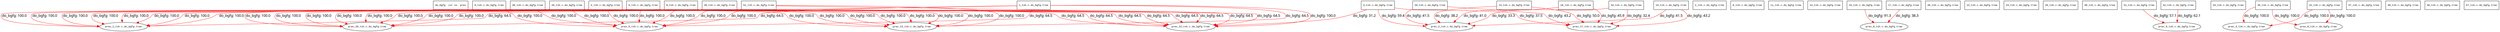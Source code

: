 digraph AST {
  graph [fontname="Times New Roman",fontsize=10];
  node  [fontname="Courier New",fontsize=10];
  edge  [fontname="Times New Roman",fontsize=10];

  node0 [label="do_bgfg  cur vs. prev",shape=box];
  node0_tsh [label="0_tsh.c.do_bgfg.tree", shape=box];
  nodeprev_1_tsh [label="prev_1_tsh.c.do_bgfg.tree", shape=ellipse];
  node0_tsh -> nodeprev_1_tsh [label="do_bgfg: 100.0", color=red, fontsize=15];
  nodeprev_5_tsh [label="prev_5_tsh.c.do_bgfg.tree", shape=ellipse];
  node0_tsh -> nodeprev_5_tsh [label="do_bgfg: 100.0", color=red, fontsize=15];
  nodeprev_13_tsh [label="prev_13_tsh.c.do_bgfg.tree", shape=ellipse];
  node0_tsh -> nodeprev_13_tsh [label="do_bgfg: 100.0", color=red, fontsize=15];
  nodeprev_20_tsh [label="prev_20_tsh.c.do_bgfg.tree", shape=ellipse];
  node0_tsh -> nodeprev_20_tsh [label="do_bgfg: 100.0", color=red, fontsize=15];
  nodeprev_22_tsh [label="prev_22_tsh.c.do_bgfg.tree", shape=ellipse];
  node0_tsh -> nodeprev_22_tsh [label="do_bgfg: 64.5", color=red, fontsize=15];
  node1_tsh [label="1_tsh.c.do_bgfg.tree", shape=box];
  nodeprev_1_tsh [label="prev_1_tsh.c.do_bgfg.tree", shape=ellipse];
  node1_tsh -> nodeprev_1_tsh [label="do_bgfg: 64.5", color=red, fontsize=15];
  nodeprev_5_tsh [label="prev_5_tsh.c.do_bgfg.tree", shape=ellipse];
  node1_tsh -> nodeprev_5_tsh [label="do_bgfg: 64.5", color=red, fontsize=15];
  nodeprev_13_tsh [label="prev_13_tsh.c.do_bgfg.tree", shape=ellipse];
  node1_tsh -> nodeprev_13_tsh [label="do_bgfg: 64.5", color=red, fontsize=15];
  nodeprev_20_tsh [label="prev_20_tsh.c.do_bgfg.tree", shape=ellipse];
  node1_tsh -> nodeprev_20_tsh [label="do_bgfg: 64.5", color=red, fontsize=15];
  nodeprev_22_tsh [label="prev_22_tsh.c.do_bgfg.tree", shape=ellipse];
  node1_tsh -> nodeprev_22_tsh [label="do_bgfg: 100.0", color=red, fontsize=15];
  node2_tsh [label="2_tsh.c.do_bgfg.tree", shape=box];
  node3_tsh [label="3_tsh.c.do_bgfg.tree", shape=box];
  nodeprev_2_tsh [label="prev_2_tsh.c.do_bgfg.tree", shape=ellipse];
  node3_tsh -> nodeprev_2_tsh [label="do_bgfg: 59.4", color=red, fontsize=15];
  nodeprev_17_tsh [label="prev_17_tsh.c.do_bgfg.tree", shape=ellipse];
  node3_tsh -> nodeprev_17_tsh [label="do_bgfg: 37.5", color=red, fontsize=15];
  nodeprev_22_tsh [label="prev_22_tsh.c.do_bgfg.tree", shape=ellipse];
  node3_tsh -> nodeprev_22_tsh [label="do_bgfg: 31.2", color=red, fontsize=15];
  node4_tsh [label="4_tsh.c.do_bgfg.tree", shape=box];
  nodeprev_1_tsh [label="prev_1_tsh.c.do_bgfg.tree", shape=ellipse];
  node4_tsh -> nodeprev_1_tsh [label="do_bgfg: 100.0", color=red, fontsize=15];
  nodeprev_5_tsh [label="prev_5_tsh.c.do_bgfg.tree", shape=ellipse];
  node4_tsh -> nodeprev_5_tsh [label="do_bgfg: 100.0", color=red, fontsize=15];
  nodeprev_13_tsh [label="prev_13_tsh.c.do_bgfg.tree", shape=ellipse];
  node4_tsh -> nodeprev_13_tsh [label="do_bgfg: 100.0", color=red, fontsize=15];
  nodeprev_20_tsh [label="prev_20_tsh.c.do_bgfg.tree", shape=ellipse];
  node4_tsh -> nodeprev_20_tsh [label="do_bgfg: 100.0", color=red, fontsize=15];
  nodeprev_22_tsh [label="prev_22_tsh.c.do_bgfg.tree", shape=ellipse];
  node4_tsh -> nodeprev_22_tsh [label="do_bgfg: 64.5", color=red, fontsize=15];
  node5_tsh [label="5_tsh.c.do_bgfg.tree", shape=box];
  nodeprev_1_tsh [label="prev_1_tsh.c.do_bgfg.tree", shape=ellipse];
  node5_tsh -> nodeprev_1_tsh [label="do_bgfg: 100.0", color=red, fontsize=15];
  nodeprev_5_tsh [label="prev_5_tsh.c.do_bgfg.tree", shape=ellipse];
  node5_tsh -> nodeprev_5_tsh [label="do_bgfg: 100.0", color=red, fontsize=15];
  nodeprev_13_tsh [label="prev_13_tsh.c.do_bgfg.tree", shape=ellipse];
  node5_tsh -> nodeprev_13_tsh [label="do_bgfg: 100.0", color=red, fontsize=15];
  nodeprev_20_tsh [label="prev_20_tsh.c.do_bgfg.tree", shape=ellipse];
  node5_tsh -> nodeprev_20_tsh [label="do_bgfg: 100.0", color=red, fontsize=15];
  nodeprev_22_tsh [label="prev_22_tsh.c.do_bgfg.tree", shape=ellipse];
  node5_tsh -> nodeprev_22_tsh [label="do_bgfg: 64.5", color=red, fontsize=15];
  node8_tsh [label="8_tsh.c.do_bgfg.tree", shape=box];
  node9_tsh [label="9_tsh.c.do_bgfg.tree", shape=box];
  nodeprev_1_tsh [label="prev_1_tsh.c.do_bgfg.tree", shape=ellipse];
  node9_tsh -> nodeprev_1_tsh [label="do_bgfg: 100.0", color=red, fontsize=15];
  nodeprev_5_tsh [label="prev_5_tsh.c.do_bgfg.tree", shape=ellipse];
  node9_tsh -> nodeprev_5_tsh [label="do_bgfg: 100.0", color=red, fontsize=15];
  nodeprev_13_tsh [label="prev_13_tsh.c.do_bgfg.tree", shape=ellipse];
  node9_tsh -> nodeprev_13_tsh [label="do_bgfg: 100.0", color=red, fontsize=15];
  nodeprev_20_tsh [label="prev_20_tsh.c.do_bgfg.tree", shape=ellipse];
  node9_tsh -> nodeprev_20_tsh [label="do_bgfg: 100.0", color=red, fontsize=15];
  nodeprev_22_tsh [label="prev_22_tsh.c.do_bgfg.tree", shape=ellipse];
  node9_tsh -> nodeprev_22_tsh [label="do_bgfg: 64.5", color=red, fontsize=15];
  node11_tsh [label="11_tsh.c.do_bgfg.tree", shape=box];
  node13_tsh [label="13_tsh.c.do_bgfg.tree", shape=box];
  nodeprev_2_tsh [label="prev_2_tsh.c.do_bgfg.tree", shape=ellipse];
  node13_tsh -> nodeprev_2_tsh [label="do_bgfg: 38.2", color=red, fontsize=15];
  nodeprev_17_tsh [label="prev_17_tsh.c.do_bgfg.tree", shape=ellipse];
  node13_tsh -> nodeprev_17_tsh [label="do_bgfg: 50.0", color=red, fontsize=15];
  node14_tsh [label="14_tsh.c.do_bgfg.tree", shape=box];
  node15_tsh [label="15_tsh.c.do_bgfg.tree", shape=box];
  nodeprev_0_tsh [label="prev_0_tsh.c.do_bgfg.tree", shape=ellipse];
  node15_tsh -> nodeprev_0_tsh [label="do_bgfg: 91.3", color=red, fontsize=15];
  node17_tsh [label="17_tsh.c.do_bgfg.tree", shape=box];
  nodeprev_0_tsh [label="prev_0_tsh.c.do_bgfg.tree", shape=ellipse];
  node17_tsh -> nodeprev_0_tsh [label="do_bgfg: 38.3", color=red, fontsize=15];
  node18_tsh [label="18_tsh.c.do_bgfg.tree", shape=box];
  nodeprev_2_tsh [label="prev_2_tsh.c.do_bgfg.tree", shape=ellipse];
  node18_tsh -> nodeprev_2_tsh [label="do_bgfg: 41.0", color=red, fontsize=15];
  nodeprev_17_tsh [label="prev_17_tsh.c.do_bgfg.tree", shape=ellipse];
  node18_tsh -> nodeprev_17_tsh [label="do_bgfg: 45.9", color=red, fontsize=15];
  node19_tsh [label="19_tsh.c.do_bgfg.tree", shape=box];
  nodeprev_2_tsh [label="prev_2_tsh.c.do_bgfg.tree", shape=ellipse];
  node19_tsh -> nodeprev_2_tsh [label="do_bgfg: 41.5", color=red, fontsize=15];
  nodeprev_17_tsh [label="prev_17_tsh.c.do_bgfg.tree", shape=ellipse];
  node19_tsh -> nodeprev_17_tsh [label="do_bgfg: 43.2", color=red, fontsize=15];
  node20_tsh [label="20_tsh.c.do_bgfg.tree", shape=box];
  node22_tsh [label="22_tsh.c.do_bgfg.tree", shape=box];
  node24_tsh [label="24_tsh.c.do_bgfg.tree", shape=box];
  node26_tsh [label="26_tsh.c.do_bgfg.tree", shape=box];
  node28_tsh [label="28_tsh.c.do_bgfg.tree", shape=box];
  nodeprev_1_tsh [label="prev_1_tsh.c.do_bgfg.tree", shape=ellipse];
  node28_tsh -> nodeprev_1_tsh [label="do_bgfg: 100.0", color=red, fontsize=15];
  nodeprev_5_tsh [label="prev_5_tsh.c.do_bgfg.tree", shape=ellipse];
  node28_tsh -> nodeprev_5_tsh [label="do_bgfg: 100.0", color=red, fontsize=15];
  nodeprev_13_tsh [label="prev_13_tsh.c.do_bgfg.tree", shape=ellipse];
  node28_tsh -> nodeprev_13_tsh [label="do_bgfg: 100.0", color=red, fontsize=15];
  nodeprev_20_tsh [label="prev_20_tsh.c.do_bgfg.tree", shape=ellipse];
  node28_tsh -> nodeprev_20_tsh [label="do_bgfg: 100.0", color=red, fontsize=15];
  nodeprev_22_tsh [label="prev_22_tsh.c.do_bgfg.tree", shape=ellipse];
  node28_tsh -> nodeprev_22_tsh [label="do_bgfg: 64.5", color=red, fontsize=15];
  node29_tsh [label="29_tsh.c.do_bgfg.tree", shape=box];
  nodeprev_2_tsh [label="prev_2_tsh.c.do_bgfg.tree", shape=ellipse];
  node29_tsh -> nodeprev_2_tsh [label="do_bgfg: 41.5", color=red, fontsize=15];
  nodeprev_17_tsh [label="prev_17_tsh.c.do_bgfg.tree", shape=ellipse];
  node29_tsh -> nodeprev_17_tsh [label="do_bgfg: 43.2", color=red, fontsize=15];
  node30_tsh [label="30_tsh.c.do_bgfg.tree", shape=box];
  node31_tsh [label="31_tsh.c.do_bgfg.tree", shape=box];
  nodeprev_9_tsh [label="prev_9_tsh.c.do_bgfg.tree", shape=ellipse];
  node31_tsh -> nodeprev_9_tsh [label="do_bgfg: 57.1", color=red, fontsize=15];
  node33_tsh [label="33_tsh.c.do_bgfg.tree", shape=box];
  node34_tsh [label="34_tsh.c.do_bgfg.tree", shape=box];
  nodeprev_2_tsh [label="prev_2_tsh.c.do_bgfg.tree", shape=ellipse];
  node34_tsh -> nodeprev_2_tsh [label="do_bgfg: 33.3", color=red, fontsize=15];
  nodeprev_17_tsh [label="prev_17_tsh.c.do_bgfg.tree", shape=ellipse];
  node34_tsh -> nodeprev_17_tsh [label="do_bgfg: 32.4", color=red, fontsize=15];
  node35_tsh [label="35_tsh.c.do_bgfg.tree", shape=box];
  nodeprev_3_tsh [label="prev_3_tsh.c.do_bgfg.tree", shape=ellipse];
  node35_tsh -> nodeprev_3_tsh [label="do_bgfg: 100.0", color=red, fontsize=15];
  nodeprev_8_tsh [label="prev_8_tsh.c.do_bgfg.tree", shape=ellipse];
  node35_tsh -> nodeprev_8_tsh [label="do_bgfg: 100.0", color=red, fontsize=15];
  node37_tsh [label="37_tsh.c.do_bgfg.tree", shape=box];
  node38_tsh [label="38_tsh.c.do_bgfg.tree", shape=box];
  nodeprev_1_tsh [label="prev_1_tsh.c.do_bgfg.tree", shape=ellipse];
  node38_tsh -> nodeprev_1_tsh [label="do_bgfg: 100.0", color=red, fontsize=15];
  nodeprev_5_tsh [label="prev_5_tsh.c.do_bgfg.tree", shape=ellipse];
  node38_tsh -> nodeprev_5_tsh [label="do_bgfg: 100.0", color=red, fontsize=15];
  nodeprev_13_tsh [label="prev_13_tsh.c.do_bgfg.tree", shape=ellipse];
  node38_tsh -> nodeprev_13_tsh [label="do_bgfg: 100.0", color=red, fontsize=15];
  nodeprev_20_tsh [label="prev_20_tsh.c.do_bgfg.tree", shape=ellipse];
  node38_tsh -> nodeprev_20_tsh [label="do_bgfg: 100.0", color=red, fontsize=15];
  nodeprev_22_tsh [label="prev_22_tsh.c.do_bgfg.tree", shape=ellipse];
  node38_tsh -> nodeprev_22_tsh [label="do_bgfg: 64.5", color=red, fontsize=15];
  node39_tsh [label="39_tsh.c.do_bgfg.tree", shape=box];
  nodeprev_1_tsh [label="prev_1_tsh.c.do_bgfg.tree", shape=ellipse];
  node39_tsh -> nodeprev_1_tsh [label="do_bgfg: 100.0", color=red, fontsize=15];
  nodeprev_5_tsh [label="prev_5_tsh.c.do_bgfg.tree", shape=ellipse];
  node39_tsh -> nodeprev_5_tsh [label="do_bgfg: 100.0", color=red, fontsize=15];
  nodeprev_13_tsh [label="prev_13_tsh.c.do_bgfg.tree", shape=ellipse];
  node39_tsh -> nodeprev_13_tsh [label="do_bgfg: 100.0", color=red, fontsize=15];
  nodeprev_20_tsh [label="prev_20_tsh.c.do_bgfg.tree", shape=ellipse];
  node39_tsh -> nodeprev_20_tsh [label="do_bgfg: 100.0", color=red, fontsize=15];
  nodeprev_22_tsh [label="prev_22_tsh.c.do_bgfg.tree", shape=ellipse];
  node39_tsh -> nodeprev_22_tsh [label="do_bgfg: 64.5", color=red, fontsize=15];
  node40_tsh [label="40_tsh.c.do_bgfg.tree", shape=box];
  node41_tsh [label="41_tsh.c.do_bgfg.tree", shape=box];
  nodeprev_3_tsh [label="prev_3_tsh.c.do_bgfg.tree", shape=ellipse];
  node41_tsh -> nodeprev_3_tsh [label="do_bgfg: 100.0", color=red, fontsize=15];
  nodeprev_8_tsh [label="prev_8_tsh.c.do_bgfg.tree", shape=ellipse];
  node41_tsh -> nodeprev_8_tsh [label="do_bgfg: 100.0", color=red, fontsize=15];
  node42_tsh [label="42_tsh.c.do_bgfg.tree", shape=box];
  nodeprev_9_tsh [label="prev_9_tsh.c.do_bgfg.tree", shape=ellipse];
  node42_tsh -> nodeprev_9_tsh [label="do_bgfg: 62.1", color=red, fontsize=15];
  node48_tsh [label="48_tsh.c.do_bgfg.tree", shape=box];
  node57_tsh [label="57_tsh.c.do_bgfg.tree", shape=box];
  node61_tsh [label="61_tsh.c.do_bgfg.tree", shape=box];
  nodeprev_1_tsh [label="prev_1_tsh.c.do_bgfg.tree", shape=ellipse];
  node61_tsh -> nodeprev_1_tsh [label="do_bgfg: 100.0", color=red, fontsize=15];
  nodeprev_5_tsh [label="prev_5_tsh.c.do_bgfg.tree", shape=ellipse];
  node61_tsh -> nodeprev_5_tsh [label="do_bgfg: 100.0", color=red, fontsize=15];
  nodeprev_13_tsh [label="prev_13_tsh.c.do_bgfg.tree", shape=ellipse];
  node61_tsh -> nodeprev_13_tsh [label="do_bgfg: 100.0", color=red, fontsize=15];
  nodeprev_20_tsh [label="prev_20_tsh.c.do_bgfg.tree", shape=ellipse];
  node61_tsh -> nodeprev_20_tsh [label="do_bgfg: 100.0", color=red, fontsize=15];
  nodeprev_22_tsh [label="prev_22_tsh.c.do_bgfg.tree", shape=ellipse];
  node61_tsh -> nodeprev_22_tsh [label="do_bgfg: 64.5", color=red, fontsize=15];

}
